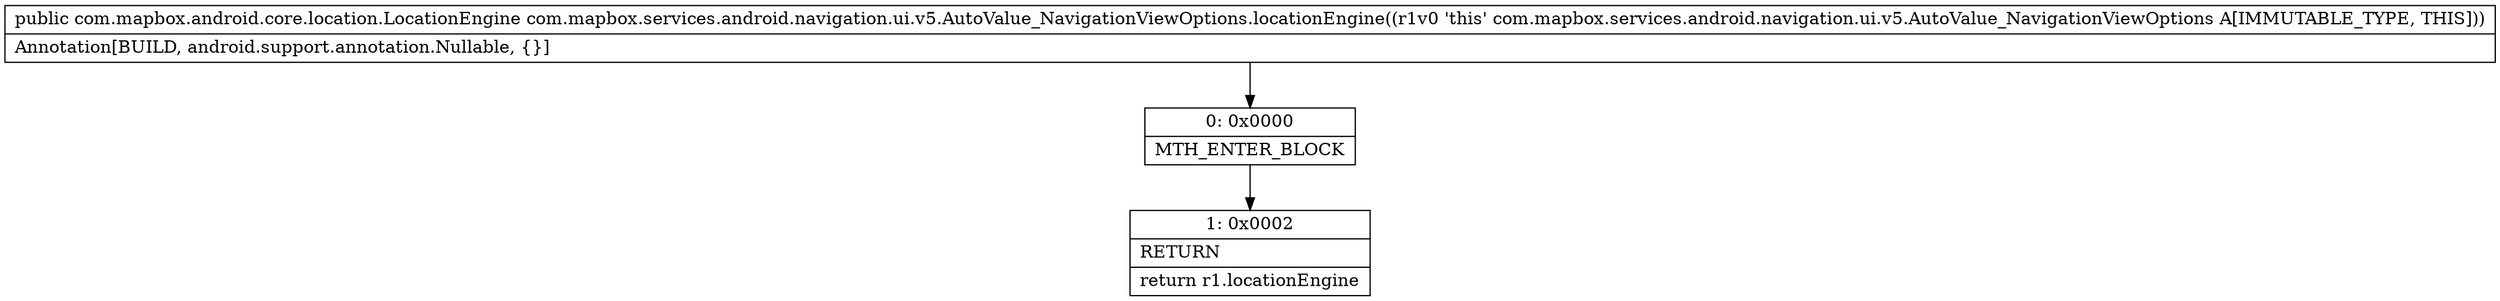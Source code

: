 digraph "CFG forcom.mapbox.services.android.navigation.ui.v5.AutoValue_NavigationViewOptions.locationEngine()Lcom\/mapbox\/android\/core\/location\/LocationEngine;" {
Node_0 [shape=record,label="{0\:\ 0x0000|MTH_ENTER_BLOCK\l}"];
Node_1 [shape=record,label="{1\:\ 0x0002|RETURN\l|return r1.locationEngine\l}"];
MethodNode[shape=record,label="{public com.mapbox.android.core.location.LocationEngine com.mapbox.services.android.navigation.ui.v5.AutoValue_NavigationViewOptions.locationEngine((r1v0 'this' com.mapbox.services.android.navigation.ui.v5.AutoValue_NavigationViewOptions A[IMMUTABLE_TYPE, THIS]))  | Annotation[BUILD, android.support.annotation.Nullable, \{\}]\l}"];
MethodNode -> Node_0;
Node_0 -> Node_1;
}


